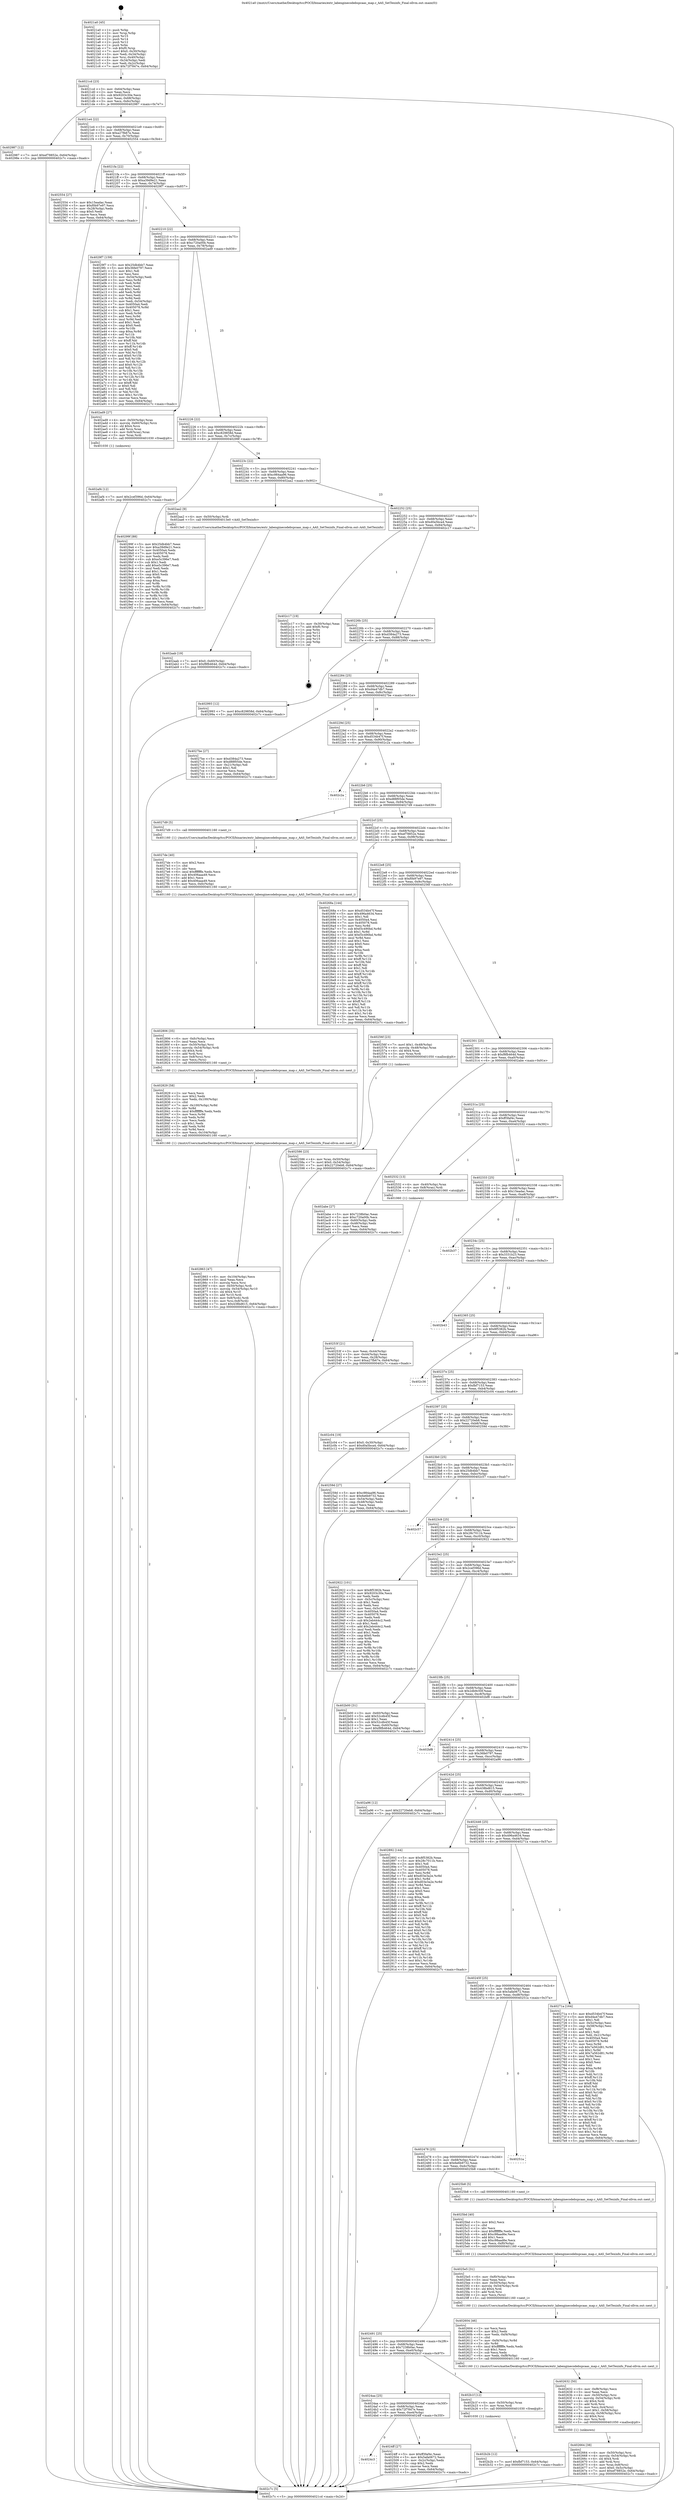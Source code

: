 digraph "0x4021a0" {
  label = "0x4021a0 (/mnt/c/Users/mathe/Desktop/tcc/POCII/binaries/extr_labenginecodebspcaas_map.c_AAS_SetTexinfo_Final-ollvm.out::main(0))"
  labelloc = "t"
  node[shape=record]

  Entry [label="",width=0.3,height=0.3,shape=circle,fillcolor=black,style=filled]
  "0x4021cd" [label="{
     0x4021cd [23]\l
     | [instrs]\l
     &nbsp;&nbsp;0x4021cd \<+3\>: mov -0x64(%rbp),%eax\l
     &nbsp;&nbsp;0x4021d0 \<+2\>: mov %eax,%ecx\l
     &nbsp;&nbsp;0x4021d2 \<+6\>: sub $0x9203c30e,%ecx\l
     &nbsp;&nbsp;0x4021d8 \<+3\>: mov %eax,-0x68(%rbp)\l
     &nbsp;&nbsp;0x4021db \<+3\>: mov %ecx,-0x6c(%rbp)\l
     &nbsp;&nbsp;0x4021de \<+6\>: je 0000000000402987 \<main+0x7e7\>\l
  }"]
  "0x402987" [label="{
     0x402987 [12]\l
     | [instrs]\l
     &nbsp;&nbsp;0x402987 \<+7\>: movl $0xef78852e,-0x64(%rbp)\l
     &nbsp;&nbsp;0x40298e \<+5\>: jmp 0000000000402c7c \<main+0xadc\>\l
  }"]
  "0x4021e4" [label="{
     0x4021e4 [22]\l
     | [instrs]\l
     &nbsp;&nbsp;0x4021e4 \<+5\>: jmp 00000000004021e9 \<main+0x49\>\l
     &nbsp;&nbsp;0x4021e9 \<+3\>: mov -0x68(%rbp),%eax\l
     &nbsp;&nbsp;0x4021ec \<+5\>: sub $0xa27fb67e,%eax\l
     &nbsp;&nbsp;0x4021f1 \<+3\>: mov %eax,-0x70(%rbp)\l
     &nbsp;&nbsp;0x4021f4 \<+6\>: je 0000000000402554 \<main+0x3b4\>\l
  }"]
  Exit [label="",width=0.3,height=0.3,shape=circle,fillcolor=black,style=filled,peripheries=2]
  "0x402554" [label="{
     0x402554 [27]\l
     | [instrs]\l
     &nbsp;&nbsp;0x402554 \<+5\>: mov $0x15eadac,%eax\l
     &nbsp;&nbsp;0x402559 \<+5\>: mov $0xf0b97e97,%ecx\l
     &nbsp;&nbsp;0x40255e \<+3\>: mov -0x28(%rbp),%edx\l
     &nbsp;&nbsp;0x402561 \<+3\>: cmp $0x0,%edx\l
     &nbsp;&nbsp;0x402564 \<+3\>: cmove %ecx,%eax\l
     &nbsp;&nbsp;0x402567 \<+3\>: mov %eax,-0x64(%rbp)\l
     &nbsp;&nbsp;0x40256a \<+5\>: jmp 0000000000402c7c \<main+0xadc\>\l
  }"]
  "0x4021fa" [label="{
     0x4021fa [22]\l
     | [instrs]\l
     &nbsp;&nbsp;0x4021fa \<+5\>: jmp 00000000004021ff \<main+0x5f\>\l
     &nbsp;&nbsp;0x4021ff \<+3\>: mov -0x68(%rbp),%eax\l
     &nbsp;&nbsp;0x402202 \<+5\>: sub $0xa39d9e21,%eax\l
     &nbsp;&nbsp;0x402207 \<+3\>: mov %eax,-0x74(%rbp)\l
     &nbsp;&nbsp;0x40220a \<+6\>: je 00000000004029f7 \<main+0x857\>\l
  }"]
  "0x402b2b" [label="{
     0x402b2b [12]\l
     | [instrs]\l
     &nbsp;&nbsp;0x402b2b \<+7\>: movl $0xfbf7153,-0x64(%rbp)\l
     &nbsp;&nbsp;0x402b32 \<+5\>: jmp 0000000000402c7c \<main+0xadc\>\l
  }"]
  "0x4029f7" [label="{
     0x4029f7 [159]\l
     | [instrs]\l
     &nbsp;&nbsp;0x4029f7 \<+5\>: mov $0x25db4bb7,%eax\l
     &nbsp;&nbsp;0x4029fc \<+5\>: mov $0x36fe0797,%ecx\l
     &nbsp;&nbsp;0x402a01 \<+2\>: mov $0x1,%dl\l
     &nbsp;&nbsp;0x402a03 \<+2\>: xor %esi,%esi\l
     &nbsp;&nbsp;0x402a05 \<+3\>: mov -0x54(%rbp),%edi\l
     &nbsp;&nbsp;0x402a08 \<+3\>: mov %esi,%r8d\l
     &nbsp;&nbsp;0x402a0b \<+3\>: sub %edi,%r8d\l
     &nbsp;&nbsp;0x402a0e \<+2\>: mov %esi,%edi\l
     &nbsp;&nbsp;0x402a10 \<+3\>: sub $0x1,%edi\l
     &nbsp;&nbsp;0x402a13 \<+3\>: add %edi,%r8d\l
     &nbsp;&nbsp;0x402a16 \<+2\>: mov %esi,%edi\l
     &nbsp;&nbsp;0x402a18 \<+3\>: sub %r8d,%edi\l
     &nbsp;&nbsp;0x402a1b \<+3\>: mov %edi,-0x54(%rbp)\l
     &nbsp;&nbsp;0x402a1e \<+7\>: mov 0x4050a4,%edi\l
     &nbsp;&nbsp;0x402a25 \<+8\>: mov 0x405078,%r8d\l
     &nbsp;&nbsp;0x402a2d \<+3\>: sub $0x1,%esi\l
     &nbsp;&nbsp;0x402a30 \<+3\>: mov %edi,%r9d\l
     &nbsp;&nbsp;0x402a33 \<+3\>: add %esi,%r9d\l
     &nbsp;&nbsp;0x402a36 \<+4\>: imul %r9d,%edi\l
     &nbsp;&nbsp;0x402a3a \<+3\>: and $0x1,%edi\l
     &nbsp;&nbsp;0x402a3d \<+3\>: cmp $0x0,%edi\l
     &nbsp;&nbsp;0x402a40 \<+4\>: sete %r10b\l
     &nbsp;&nbsp;0x402a44 \<+4\>: cmp $0xa,%r8d\l
     &nbsp;&nbsp;0x402a48 \<+4\>: setl %r11b\l
     &nbsp;&nbsp;0x402a4c \<+3\>: mov %r10b,%bl\l
     &nbsp;&nbsp;0x402a4f \<+3\>: xor $0xff,%bl\l
     &nbsp;&nbsp;0x402a52 \<+3\>: mov %r11b,%r14b\l
     &nbsp;&nbsp;0x402a55 \<+4\>: xor $0xff,%r14b\l
     &nbsp;&nbsp;0x402a59 \<+3\>: xor $0x0,%dl\l
     &nbsp;&nbsp;0x402a5c \<+3\>: mov %bl,%r15b\l
     &nbsp;&nbsp;0x402a5f \<+4\>: and $0x0,%r15b\l
     &nbsp;&nbsp;0x402a63 \<+3\>: and %dl,%r10b\l
     &nbsp;&nbsp;0x402a66 \<+3\>: mov %r14b,%r12b\l
     &nbsp;&nbsp;0x402a69 \<+4\>: and $0x0,%r12b\l
     &nbsp;&nbsp;0x402a6d \<+3\>: and %dl,%r11b\l
     &nbsp;&nbsp;0x402a70 \<+3\>: or %r10b,%r15b\l
     &nbsp;&nbsp;0x402a73 \<+3\>: or %r11b,%r12b\l
     &nbsp;&nbsp;0x402a76 \<+3\>: xor %r12b,%r15b\l
     &nbsp;&nbsp;0x402a79 \<+3\>: or %r14b,%bl\l
     &nbsp;&nbsp;0x402a7c \<+3\>: xor $0xff,%bl\l
     &nbsp;&nbsp;0x402a7f \<+3\>: or $0x0,%dl\l
     &nbsp;&nbsp;0x402a82 \<+2\>: and %dl,%bl\l
     &nbsp;&nbsp;0x402a84 \<+3\>: or %bl,%r15b\l
     &nbsp;&nbsp;0x402a87 \<+4\>: test $0x1,%r15b\l
     &nbsp;&nbsp;0x402a8b \<+3\>: cmovne %ecx,%eax\l
     &nbsp;&nbsp;0x402a8e \<+3\>: mov %eax,-0x64(%rbp)\l
     &nbsp;&nbsp;0x402a91 \<+5\>: jmp 0000000000402c7c \<main+0xadc\>\l
  }"]
  "0x402210" [label="{
     0x402210 [22]\l
     | [instrs]\l
     &nbsp;&nbsp;0x402210 \<+5\>: jmp 0000000000402215 \<main+0x75\>\l
     &nbsp;&nbsp;0x402215 \<+3\>: mov -0x68(%rbp),%eax\l
     &nbsp;&nbsp;0x402218 \<+5\>: sub $0xc720a00b,%eax\l
     &nbsp;&nbsp;0x40221d \<+3\>: mov %eax,-0x78(%rbp)\l
     &nbsp;&nbsp;0x402220 \<+6\>: je 0000000000402ad9 \<main+0x939\>\l
  }"]
  "0x402af4" [label="{
     0x402af4 [12]\l
     | [instrs]\l
     &nbsp;&nbsp;0x402af4 \<+7\>: movl $0x2cef396d,-0x64(%rbp)\l
     &nbsp;&nbsp;0x402afb \<+5\>: jmp 0000000000402c7c \<main+0xadc\>\l
  }"]
  "0x402ad9" [label="{
     0x402ad9 [27]\l
     | [instrs]\l
     &nbsp;&nbsp;0x402ad9 \<+4\>: mov -0x50(%rbp),%rax\l
     &nbsp;&nbsp;0x402add \<+4\>: movslq -0x60(%rbp),%rcx\l
     &nbsp;&nbsp;0x402ae1 \<+4\>: shl $0x4,%rcx\l
     &nbsp;&nbsp;0x402ae5 \<+3\>: add %rcx,%rax\l
     &nbsp;&nbsp;0x402ae8 \<+4\>: mov 0x8(%rax),%rax\l
     &nbsp;&nbsp;0x402aec \<+3\>: mov %rax,%rdi\l
     &nbsp;&nbsp;0x402aef \<+5\>: call 0000000000401030 \<free@plt\>\l
     | [calls]\l
     &nbsp;&nbsp;0x401030 \{1\} (unknown)\l
  }"]
  "0x402226" [label="{
     0x402226 [22]\l
     | [instrs]\l
     &nbsp;&nbsp;0x402226 \<+5\>: jmp 000000000040222b \<main+0x8b\>\l
     &nbsp;&nbsp;0x40222b \<+3\>: mov -0x68(%rbp),%eax\l
     &nbsp;&nbsp;0x40222e \<+5\>: sub $0xc829858d,%eax\l
     &nbsp;&nbsp;0x402233 \<+3\>: mov %eax,-0x7c(%rbp)\l
     &nbsp;&nbsp;0x402236 \<+6\>: je 000000000040299f \<main+0x7ff\>\l
  }"]
  "0x402aab" [label="{
     0x402aab [19]\l
     | [instrs]\l
     &nbsp;&nbsp;0x402aab \<+7\>: movl $0x0,-0x60(%rbp)\l
     &nbsp;&nbsp;0x402ab2 \<+7\>: movl $0xf8fb464d,-0x64(%rbp)\l
     &nbsp;&nbsp;0x402ab9 \<+5\>: jmp 0000000000402c7c \<main+0xadc\>\l
  }"]
  "0x40299f" [label="{
     0x40299f [88]\l
     | [instrs]\l
     &nbsp;&nbsp;0x40299f \<+5\>: mov $0x25db4bb7,%eax\l
     &nbsp;&nbsp;0x4029a4 \<+5\>: mov $0xa39d9e21,%ecx\l
     &nbsp;&nbsp;0x4029a9 \<+7\>: mov 0x4050a4,%edx\l
     &nbsp;&nbsp;0x4029b0 \<+7\>: mov 0x405078,%esi\l
     &nbsp;&nbsp;0x4029b7 \<+2\>: mov %edx,%edi\l
     &nbsp;&nbsp;0x4029b9 \<+6\>: sub $0xe5c396e7,%edi\l
     &nbsp;&nbsp;0x4029bf \<+3\>: sub $0x1,%edi\l
     &nbsp;&nbsp;0x4029c2 \<+6\>: add $0xe5c396e7,%edi\l
     &nbsp;&nbsp;0x4029c8 \<+3\>: imul %edi,%edx\l
     &nbsp;&nbsp;0x4029cb \<+3\>: and $0x1,%edx\l
     &nbsp;&nbsp;0x4029ce \<+3\>: cmp $0x0,%edx\l
     &nbsp;&nbsp;0x4029d1 \<+4\>: sete %r8b\l
     &nbsp;&nbsp;0x4029d5 \<+3\>: cmp $0xa,%esi\l
     &nbsp;&nbsp;0x4029d8 \<+4\>: setl %r9b\l
     &nbsp;&nbsp;0x4029dc \<+3\>: mov %r8b,%r10b\l
     &nbsp;&nbsp;0x4029df \<+3\>: and %r9b,%r10b\l
     &nbsp;&nbsp;0x4029e2 \<+3\>: xor %r9b,%r8b\l
     &nbsp;&nbsp;0x4029e5 \<+3\>: or %r8b,%r10b\l
     &nbsp;&nbsp;0x4029e8 \<+4\>: test $0x1,%r10b\l
     &nbsp;&nbsp;0x4029ec \<+3\>: cmovne %ecx,%eax\l
     &nbsp;&nbsp;0x4029ef \<+3\>: mov %eax,-0x64(%rbp)\l
     &nbsp;&nbsp;0x4029f2 \<+5\>: jmp 0000000000402c7c \<main+0xadc\>\l
  }"]
  "0x40223c" [label="{
     0x40223c [22]\l
     | [instrs]\l
     &nbsp;&nbsp;0x40223c \<+5\>: jmp 0000000000402241 \<main+0xa1\>\l
     &nbsp;&nbsp;0x402241 \<+3\>: mov -0x68(%rbp),%eax\l
     &nbsp;&nbsp;0x402244 \<+5\>: sub $0xc984aa96,%eax\l
     &nbsp;&nbsp;0x402249 \<+3\>: mov %eax,-0x80(%rbp)\l
     &nbsp;&nbsp;0x40224c \<+6\>: je 0000000000402aa2 \<main+0x902\>\l
  }"]
  "0x402863" [label="{
     0x402863 [47]\l
     | [instrs]\l
     &nbsp;&nbsp;0x402863 \<+6\>: mov -0x104(%rbp),%ecx\l
     &nbsp;&nbsp;0x402869 \<+3\>: imul %eax,%ecx\l
     &nbsp;&nbsp;0x40286c \<+3\>: movslq %ecx,%rsi\l
     &nbsp;&nbsp;0x40286f \<+4\>: mov -0x50(%rbp),%rdi\l
     &nbsp;&nbsp;0x402873 \<+4\>: movslq -0x54(%rbp),%r10\l
     &nbsp;&nbsp;0x402877 \<+4\>: shl $0x4,%r10\l
     &nbsp;&nbsp;0x40287b \<+3\>: add %r10,%rdi\l
     &nbsp;&nbsp;0x40287e \<+4\>: mov 0x8(%rdi),%rdi\l
     &nbsp;&nbsp;0x402882 \<+4\>: mov %rsi,0x8(%rdi)\l
     &nbsp;&nbsp;0x402886 \<+7\>: movl $0x438bd615,-0x64(%rbp)\l
     &nbsp;&nbsp;0x40288d \<+5\>: jmp 0000000000402c7c \<main+0xadc\>\l
  }"]
  "0x402aa2" [label="{
     0x402aa2 [9]\l
     | [instrs]\l
     &nbsp;&nbsp;0x402aa2 \<+4\>: mov -0x50(%rbp),%rdi\l
     &nbsp;&nbsp;0x402aa6 \<+5\>: call 00000000004013e0 \<AAS_SetTexinfo\>\l
     | [calls]\l
     &nbsp;&nbsp;0x4013e0 \{1\} (/mnt/c/Users/mathe/Desktop/tcc/POCII/binaries/extr_labenginecodebspcaas_map.c_AAS_SetTexinfo_Final-ollvm.out::AAS_SetTexinfo)\l
  }"]
  "0x402252" [label="{
     0x402252 [25]\l
     | [instrs]\l
     &nbsp;&nbsp;0x402252 \<+5\>: jmp 0000000000402257 \<main+0xb7\>\l
     &nbsp;&nbsp;0x402257 \<+3\>: mov -0x68(%rbp),%eax\l
     &nbsp;&nbsp;0x40225a \<+5\>: sub $0xd0a5bca4,%eax\l
     &nbsp;&nbsp;0x40225f \<+6\>: mov %eax,-0x84(%rbp)\l
     &nbsp;&nbsp;0x402265 \<+6\>: je 0000000000402c17 \<main+0xa77\>\l
  }"]
  "0x402829" [label="{
     0x402829 [58]\l
     | [instrs]\l
     &nbsp;&nbsp;0x402829 \<+2\>: xor %ecx,%ecx\l
     &nbsp;&nbsp;0x40282b \<+5\>: mov $0x2,%edx\l
     &nbsp;&nbsp;0x402830 \<+6\>: mov %edx,-0x100(%rbp)\l
     &nbsp;&nbsp;0x402836 \<+1\>: cltd\l
     &nbsp;&nbsp;0x402837 \<+7\>: mov -0x100(%rbp),%r8d\l
     &nbsp;&nbsp;0x40283e \<+3\>: idiv %r8d\l
     &nbsp;&nbsp;0x402841 \<+6\>: imul $0xfffffffe,%edx,%edx\l
     &nbsp;&nbsp;0x402847 \<+3\>: mov %ecx,%r9d\l
     &nbsp;&nbsp;0x40284a \<+3\>: sub %edx,%r9d\l
     &nbsp;&nbsp;0x40284d \<+2\>: mov %ecx,%edx\l
     &nbsp;&nbsp;0x40284f \<+3\>: sub $0x1,%edx\l
     &nbsp;&nbsp;0x402852 \<+3\>: add %edx,%r9d\l
     &nbsp;&nbsp;0x402855 \<+3\>: sub %r9d,%ecx\l
     &nbsp;&nbsp;0x402858 \<+6\>: mov %ecx,-0x104(%rbp)\l
     &nbsp;&nbsp;0x40285e \<+5\>: call 0000000000401160 \<next_i\>\l
     | [calls]\l
     &nbsp;&nbsp;0x401160 \{1\} (/mnt/c/Users/mathe/Desktop/tcc/POCII/binaries/extr_labenginecodebspcaas_map.c_AAS_SetTexinfo_Final-ollvm.out::next_i)\l
  }"]
  "0x402c17" [label="{
     0x402c17 [19]\l
     | [instrs]\l
     &nbsp;&nbsp;0x402c17 \<+3\>: mov -0x30(%rbp),%eax\l
     &nbsp;&nbsp;0x402c1a \<+7\>: add $0xf0,%rsp\l
     &nbsp;&nbsp;0x402c21 \<+1\>: pop %rbx\l
     &nbsp;&nbsp;0x402c22 \<+2\>: pop %r12\l
     &nbsp;&nbsp;0x402c24 \<+2\>: pop %r14\l
     &nbsp;&nbsp;0x402c26 \<+2\>: pop %r15\l
     &nbsp;&nbsp;0x402c28 \<+1\>: pop %rbp\l
     &nbsp;&nbsp;0x402c29 \<+1\>: ret\l
  }"]
  "0x40226b" [label="{
     0x40226b [25]\l
     | [instrs]\l
     &nbsp;&nbsp;0x40226b \<+5\>: jmp 0000000000402270 \<main+0xd0\>\l
     &nbsp;&nbsp;0x402270 \<+3\>: mov -0x68(%rbp),%eax\l
     &nbsp;&nbsp;0x402273 \<+5\>: sub $0xd384a273,%eax\l
     &nbsp;&nbsp;0x402278 \<+6\>: mov %eax,-0x88(%rbp)\l
     &nbsp;&nbsp;0x40227e \<+6\>: je 0000000000402993 \<main+0x7f3\>\l
  }"]
  "0x402806" [label="{
     0x402806 [35]\l
     | [instrs]\l
     &nbsp;&nbsp;0x402806 \<+6\>: mov -0xfc(%rbp),%ecx\l
     &nbsp;&nbsp;0x40280c \<+3\>: imul %eax,%ecx\l
     &nbsp;&nbsp;0x40280f \<+4\>: mov -0x50(%rbp),%rsi\l
     &nbsp;&nbsp;0x402813 \<+4\>: movslq -0x54(%rbp),%rdi\l
     &nbsp;&nbsp;0x402817 \<+4\>: shl $0x4,%rdi\l
     &nbsp;&nbsp;0x40281b \<+3\>: add %rdi,%rsi\l
     &nbsp;&nbsp;0x40281e \<+4\>: mov 0x8(%rsi),%rsi\l
     &nbsp;&nbsp;0x402822 \<+2\>: mov %ecx,(%rsi)\l
     &nbsp;&nbsp;0x402824 \<+5\>: call 0000000000401160 \<next_i\>\l
     | [calls]\l
     &nbsp;&nbsp;0x401160 \{1\} (/mnt/c/Users/mathe/Desktop/tcc/POCII/binaries/extr_labenginecodebspcaas_map.c_AAS_SetTexinfo_Final-ollvm.out::next_i)\l
  }"]
  "0x402993" [label="{
     0x402993 [12]\l
     | [instrs]\l
     &nbsp;&nbsp;0x402993 \<+7\>: movl $0xc829858d,-0x64(%rbp)\l
     &nbsp;&nbsp;0x40299a \<+5\>: jmp 0000000000402c7c \<main+0xadc\>\l
  }"]
  "0x402284" [label="{
     0x402284 [25]\l
     | [instrs]\l
     &nbsp;&nbsp;0x402284 \<+5\>: jmp 0000000000402289 \<main+0xe9\>\l
     &nbsp;&nbsp;0x402289 \<+3\>: mov -0x68(%rbp),%eax\l
     &nbsp;&nbsp;0x40228c \<+5\>: sub $0xd4a47db7,%eax\l
     &nbsp;&nbsp;0x402291 \<+6\>: mov %eax,-0x8c(%rbp)\l
     &nbsp;&nbsp;0x402297 \<+6\>: je 00000000004027be \<main+0x61e\>\l
  }"]
  "0x4027de" [label="{
     0x4027de [40]\l
     | [instrs]\l
     &nbsp;&nbsp;0x4027de \<+5\>: mov $0x2,%ecx\l
     &nbsp;&nbsp;0x4027e3 \<+1\>: cltd\l
     &nbsp;&nbsp;0x4027e4 \<+2\>: idiv %ecx\l
     &nbsp;&nbsp;0x4027e6 \<+6\>: imul $0xfffffffe,%edx,%ecx\l
     &nbsp;&nbsp;0x4027ec \<+6\>: sub $0x406aaa49,%ecx\l
     &nbsp;&nbsp;0x4027f2 \<+3\>: add $0x1,%ecx\l
     &nbsp;&nbsp;0x4027f5 \<+6\>: add $0x406aaa49,%ecx\l
     &nbsp;&nbsp;0x4027fb \<+6\>: mov %ecx,-0xfc(%rbp)\l
     &nbsp;&nbsp;0x402801 \<+5\>: call 0000000000401160 \<next_i\>\l
     | [calls]\l
     &nbsp;&nbsp;0x401160 \{1\} (/mnt/c/Users/mathe/Desktop/tcc/POCII/binaries/extr_labenginecodebspcaas_map.c_AAS_SetTexinfo_Final-ollvm.out::next_i)\l
  }"]
  "0x4027be" [label="{
     0x4027be [27]\l
     | [instrs]\l
     &nbsp;&nbsp;0x4027be \<+5\>: mov $0xd384a273,%eax\l
     &nbsp;&nbsp;0x4027c3 \<+5\>: mov $0xd88f05de,%ecx\l
     &nbsp;&nbsp;0x4027c8 \<+3\>: mov -0x21(%rbp),%dl\l
     &nbsp;&nbsp;0x4027cb \<+3\>: test $0x1,%dl\l
     &nbsp;&nbsp;0x4027ce \<+3\>: cmovne %ecx,%eax\l
     &nbsp;&nbsp;0x4027d1 \<+3\>: mov %eax,-0x64(%rbp)\l
     &nbsp;&nbsp;0x4027d4 \<+5\>: jmp 0000000000402c7c \<main+0xadc\>\l
  }"]
  "0x40229d" [label="{
     0x40229d [25]\l
     | [instrs]\l
     &nbsp;&nbsp;0x40229d \<+5\>: jmp 00000000004022a2 \<main+0x102\>\l
     &nbsp;&nbsp;0x4022a2 \<+3\>: mov -0x68(%rbp),%eax\l
     &nbsp;&nbsp;0x4022a5 \<+5\>: sub $0xd534b47f,%eax\l
     &nbsp;&nbsp;0x4022aa \<+6\>: mov %eax,-0x90(%rbp)\l
     &nbsp;&nbsp;0x4022b0 \<+6\>: je 0000000000402c2a \<main+0xa8a\>\l
  }"]
  "0x402664" [label="{
     0x402664 [38]\l
     | [instrs]\l
     &nbsp;&nbsp;0x402664 \<+4\>: mov -0x50(%rbp),%rsi\l
     &nbsp;&nbsp;0x402668 \<+4\>: movslq -0x54(%rbp),%rdi\l
     &nbsp;&nbsp;0x40266c \<+4\>: shl $0x4,%rdi\l
     &nbsp;&nbsp;0x402670 \<+3\>: add %rdi,%rsi\l
     &nbsp;&nbsp;0x402673 \<+4\>: mov %rax,0x8(%rsi)\l
     &nbsp;&nbsp;0x402677 \<+7\>: movl $0x0,-0x5c(%rbp)\l
     &nbsp;&nbsp;0x40267e \<+7\>: movl $0xef78852e,-0x64(%rbp)\l
     &nbsp;&nbsp;0x402685 \<+5\>: jmp 0000000000402c7c \<main+0xadc\>\l
  }"]
  "0x402c2a" [label="{
     0x402c2a\l
  }", style=dashed]
  "0x4022b6" [label="{
     0x4022b6 [25]\l
     | [instrs]\l
     &nbsp;&nbsp;0x4022b6 \<+5\>: jmp 00000000004022bb \<main+0x11b\>\l
     &nbsp;&nbsp;0x4022bb \<+3\>: mov -0x68(%rbp),%eax\l
     &nbsp;&nbsp;0x4022be \<+5\>: sub $0xd88f05de,%eax\l
     &nbsp;&nbsp;0x4022c3 \<+6\>: mov %eax,-0x94(%rbp)\l
     &nbsp;&nbsp;0x4022c9 \<+6\>: je 00000000004027d9 \<main+0x639\>\l
  }"]
  "0x402632" [label="{
     0x402632 [50]\l
     | [instrs]\l
     &nbsp;&nbsp;0x402632 \<+6\>: mov -0xf8(%rbp),%ecx\l
     &nbsp;&nbsp;0x402638 \<+3\>: imul %eax,%ecx\l
     &nbsp;&nbsp;0x40263b \<+4\>: mov -0x50(%rbp),%rsi\l
     &nbsp;&nbsp;0x40263f \<+4\>: movslq -0x54(%rbp),%rdi\l
     &nbsp;&nbsp;0x402643 \<+4\>: shl $0x4,%rdi\l
     &nbsp;&nbsp;0x402647 \<+3\>: add %rdi,%rsi\l
     &nbsp;&nbsp;0x40264a \<+3\>: mov %ecx,0x4(%rsi)\l
     &nbsp;&nbsp;0x40264d \<+7\>: movl $0x1,-0x58(%rbp)\l
     &nbsp;&nbsp;0x402654 \<+4\>: movslq -0x58(%rbp),%rsi\l
     &nbsp;&nbsp;0x402658 \<+4\>: shl $0x4,%rsi\l
     &nbsp;&nbsp;0x40265c \<+3\>: mov %rsi,%rdi\l
     &nbsp;&nbsp;0x40265f \<+5\>: call 0000000000401050 \<malloc@plt\>\l
     | [calls]\l
     &nbsp;&nbsp;0x401050 \{1\} (unknown)\l
  }"]
  "0x4027d9" [label="{
     0x4027d9 [5]\l
     | [instrs]\l
     &nbsp;&nbsp;0x4027d9 \<+5\>: call 0000000000401160 \<next_i\>\l
     | [calls]\l
     &nbsp;&nbsp;0x401160 \{1\} (/mnt/c/Users/mathe/Desktop/tcc/POCII/binaries/extr_labenginecodebspcaas_map.c_AAS_SetTexinfo_Final-ollvm.out::next_i)\l
  }"]
  "0x4022cf" [label="{
     0x4022cf [25]\l
     | [instrs]\l
     &nbsp;&nbsp;0x4022cf \<+5\>: jmp 00000000004022d4 \<main+0x134\>\l
     &nbsp;&nbsp;0x4022d4 \<+3\>: mov -0x68(%rbp),%eax\l
     &nbsp;&nbsp;0x4022d7 \<+5\>: sub $0xef78852e,%eax\l
     &nbsp;&nbsp;0x4022dc \<+6\>: mov %eax,-0x98(%rbp)\l
     &nbsp;&nbsp;0x4022e2 \<+6\>: je 000000000040268a \<main+0x4ea\>\l
  }"]
  "0x402604" [label="{
     0x402604 [46]\l
     | [instrs]\l
     &nbsp;&nbsp;0x402604 \<+2\>: xor %ecx,%ecx\l
     &nbsp;&nbsp;0x402606 \<+5\>: mov $0x2,%edx\l
     &nbsp;&nbsp;0x40260b \<+6\>: mov %edx,-0xf4(%rbp)\l
     &nbsp;&nbsp;0x402611 \<+1\>: cltd\l
     &nbsp;&nbsp;0x402612 \<+7\>: mov -0xf4(%rbp),%r8d\l
     &nbsp;&nbsp;0x402619 \<+3\>: idiv %r8d\l
     &nbsp;&nbsp;0x40261c \<+6\>: imul $0xfffffffe,%edx,%edx\l
     &nbsp;&nbsp;0x402622 \<+3\>: sub $0x1,%ecx\l
     &nbsp;&nbsp;0x402625 \<+2\>: sub %ecx,%edx\l
     &nbsp;&nbsp;0x402627 \<+6\>: mov %edx,-0xf8(%rbp)\l
     &nbsp;&nbsp;0x40262d \<+5\>: call 0000000000401160 \<next_i\>\l
     | [calls]\l
     &nbsp;&nbsp;0x401160 \{1\} (/mnt/c/Users/mathe/Desktop/tcc/POCII/binaries/extr_labenginecodebspcaas_map.c_AAS_SetTexinfo_Final-ollvm.out::next_i)\l
  }"]
  "0x40268a" [label="{
     0x40268a [144]\l
     | [instrs]\l
     &nbsp;&nbsp;0x40268a \<+5\>: mov $0xd534b47f,%eax\l
     &nbsp;&nbsp;0x40268f \<+5\>: mov $0x496a4634,%ecx\l
     &nbsp;&nbsp;0x402694 \<+2\>: mov $0x1,%dl\l
     &nbsp;&nbsp;0x402696 \<+7\>: mov 0x4050a4,%esi\l
     &nbsp;&nbsp;0x40269d \<+7\>: mov 0x405078,%edi\l
     &nbsp;&nbsp;0x4026a4 \<+3\>: mov %esi,%r8d\l
     &nbsp;&nbsp;0x4026a7 \<+7\>: sub $0xf3c490bd,%r8d\l
     &nbsp;&nbsp;0x4026ae \<+4\>: sub $0x1,%r8d\l
     &nbsp;&nbsp;0x4026b2 \<+7\>: add $0xf3c490bd,%r8d\l
     &nbsp;&nbsp;0x4026b9 \<+4\>: imul %r8d,%esi\l
     &nbsp;&nbsp;0x4026bd \<+3\>: and $0x1,%esi\l
     &nbsp;&nbsp;0x4026c0 \<+3\>: cmp $0x0,%esi\l
     &nbsp;&nbsp;0x4026c3 \<+4\>: sete %r9b\l
     &nbsp;&nbsp;0x4026c7 \<+3\>: cmp $0xa,%edi\l
     &nbsp;&nbsp;0x4026ca \<+4\>: setl %r10b\l
     &nbsp;&nbsp;0x4026ce \<+3\>: mov %r9b,%r11b\l
     &nbsp;&nbsp;0x4026d1 \<+4\>: xor $0xff,%r11b\l
     &nbsp;&nbsp;0x4026d5 \<+3\>: mov %r10b,%bl\l
     &nbsp;&nbsp;0x4026d8 \<+3\>: xor $0xff,%bl\l
     &nbsp;&nbsp;0x4026db \<+3\>: xor $0x1,%dl\l
     &nbsp;&nbsp;0x4026de \<+3\>: mov %r11b,%r14b\l
     &nbsp;&nbsp;0x4026e1 \<+4\>: and $0xff,%r14b\l
     &nbsp;&nbsp;0x4026e5 \<+3\>: and %dl,%r9b\l
     &nbsp;&nbsp;0x4026e8 \<+3\>: mov %bl,%r15b\l
     &nbsp;&nbsp;0x4026eb \<+4\>: and $0xff,%r15b\l
     &nbsp;&nbsp;0x4026ef \<+3\>: and %dl,%r10b\l
     &nbsp;&nbsp;0x4026f2 \<+3\>: or %r9b,%r14b\l
     &nbsp;&nbsp;0x4026f5 \<+3\>: or %r10b,%r15b\l
     &nbsp;&nbsp;0x4026f8 \<+3\>: xor %r15b,%r14b\l
     &nbsp;&nbsp;0x4026fb \<+3\>: or %bl,%r11b\l
     &nbsp;&nbsp;0x4026fe \<+4\>: xor $0xff,%r11b\l
     &nbsp;&nbsp;0x402702 \<+3\>: or $0x1,%dl\l
     &nbsp;&nbsp;0x402705 \<+3\>: and %dl,%r11b\l
     &nbsp;&nbsp;0x402708 \<+3\>: or %r11b,%r14b\l
     &nbsp;&nbsp;0x40270b \<+4\>: test $0x1,%r14b\l
     &nbsp;&nbsp;0x40270f \<+3\>: cmovne %ecx,%eax\l
     &nbsp;&nbsp;0x402712 \<+3\>: mov %eax,-0x64(%rbp)\l
     &nbsp;&nbsp;0x402715 \<+5\>: jmp 0000000000402c7c \<main+0xadc\>\l
  }"]
  "0x4022e8" [label="{
     0x4022e8 [25]\l
     | [instrs]\l
     &nbsp;&nbsp;0x4022e8 \<+5\>: jmp 00000000004022ed \<main+0x14d\>\l
     &nbsp;&nbsp;0x4022ed \<+3\>: mov -0x68(%rbp),%eax\l
     &nbsp;&nbsp;0x4022f0 \<+5\>: sub $0xf0b97e97,%eax\l
     &nbsp;&nbsp;0x4022f5 \<+6\>: mov %eax,-0x9c(%rbp)\l
     &nbsp;&nbsp;0x4022fb \<+6\>: je 000000000040256f \<main+0x3cf\>\l
  }"]
  "0x4025e5" [label="{
     0x4025e5 [31]\l
     | [instrs]\l
     &nbsp;&nbsp;0x4025e5 \<+6\>: mov -0xf0(%rbp),%ecx\l
     &nbsp;&nbsp;0x4025eb \<+3\>: imul %eax,%ecx\l
     &nbsp;&nbsp;0x4025ee \<+4\>: mov -0x50(%rbp),%rsi\l
     &nbsp;&nbsp;0x4025f2 \<+4\>: movslq -0x54(%rbp),%rdi\l
     &nbsp;&nbsp;0x4025f6 \<+4\>: shl $0x4,%rdi\l
     &nbsp;&nbsp;0x4025fa \<+3\>: add %rdi,%rsi\l
     &nbsp;&nbsp;0x4025fd \<+2\>: mov %ecx,(%rsi)\l
     &nbsp;&nbsp;0x4025ff \<+5\>: call 0000000000401160 \<next_i\>\l
     | [calls]\l
     &nbsp;&nbsp;0x401160 \{1\} (/mnt/c/Users/mathe/Desktop/tcc/POCII/binaries/extr_labenginecodebspcaas_map.c_AAS_SetTexinfo_Final-ollvm.out::next_i)\l
  }"]
  "0x40256f" [label="{
     0x40256f [23]\l
     | [instrs]\l
     &nbsp;&nbsp;0x40256f \<+7\>: movl $0x1,-0x48(%rbp)\l
     &nbsp;&nbsp;0x402576 \<+4\>: movslq -0x48(%rbp),%rax\l
     &nbsp;&nbsp;0x40257a \<+4\>: shl $0x4,%rax\l
     &nbsp;&nbsp;0x40257e \<+3\>: mov %rax,%rdi\l
     &nbsp;&nbsp;0x402581 \<+5\>: call 0000000000401050 \<malloc@plt\>\l
     | [calls]\l
     &nbsp;&nbsp;0x401050 \{1\} (unknown)\l
  }"]
  "0x402301" [label="{
     0x402301 [25]\l
     | [instrs]\l
     &nbsp;&nbsp;0x402301 \<+5\>: jmp 0000000000402306 \<main+0x166\>\l
     &nbsp;&nbsp;0x402306 \<+3\>: mov -0x68(%rbp),%eax\l
     &nbsp;&nbsp;0x402309 \<+5\>: sub $0xf8fb464d,%eax\l
     &nbsp;&nbsp;0x40230e \<+6\>: mov %eax,-0xa0(%rbp)\l
     &nbsp;&nbsp;0x402314 \<+6\>: je 0000000000402abe \<main+0x91e\>\l
  }"]
  "0x4025bd" [label="{
     0x4025bd [40]\l
     | [instrs]\l
     &nbsp;&nbsp;0x4025bd \<+5\>: mov $0x2,%ecx\l
     &nbsp;&nbsp;0x4025c2 \<+1\>: cltd\l
     &nbsp;&nbsp;0x4025c3 \<+2\>: idiv %ecx\l
     &nbsp;&nbsp;0x4025c5 \<+6\>: imul $0xfffffffe,%edx,%ecx\l
     &nbsp;&nbsp;0x4025cb \<+6\>: add $0xc98aad6e,%ecx\l
     &nbsp;&nbsp;0x4025d1 \<+3\>: add $0x1,%ecx\l
     &nbsp;&nbsp;0x4025d4 \<+6\>: sub $0xc98aad6e,%ecx\l
     &nbsp;&nbsp;0x4025da \<+6\>: mov %ecx,-0xf0(%rbp)\l
     &nbsp;&nbsp;0x4025e0 \<+5\>: call 0000000000401160 \<next_i\>\l
     | [calls]\l
     &nbsp;&nbsp;0x401160 \{1\} (/mnt/c/Users/mathe/Desktop/tcc/POCII/binaries/extr_labenginecodebspcaas_map.c_AAS_SetTexinfo_Final-ollvm.out::next_i)\l
  }"]
  "0x402abe" [label="{
     0x402abe [27]\l
     | [instrs]\l
     &nbsp;&nbsp;0x402abe \<+5\>: mov $0x7238b0ac,%eax\l
     &nbsp;&nbsp;0x402ac3 \<+5\>: mov $0xc720a00b,%ecx\l
     &nbsp;&nbsp;0x402ac8 \<+3\>: mov -0x60(%rbp),%edx\l
     &nbsp;&nbsp;0x402acb \<+3\>: cmp -0x48(%rbp),%edx\l
     &nbsp;&nbsp;0x402ace \<+3\>: cmovl %ecx,%eax\l
     &nbsp;&nbsp;0x402ad1 \<+3\>: mov %eax,-0x64(%rbp)\l
     &nbsp;&nbsp;0x402ad4 \<+5\>: jmp 0000000000402c7c \<main+0xadc\>\l
  }"]
  "0x40231a" [label="{
     0x40231a [25]\l
     | [instrs]\l
     &nbsp;&nbsp;0x40231a \<+5\>: jmp 000000000040231f \<main+0x17f\>\l
     &nbsp;&nbsp;0x40231f \<+3\>: mov -0x68(%rbp),%eax\l
     &nbsp;&nbsp;0x402322 \<+5\>: sub $0xff3faf4c,%eax\l
     &nbsp;&nbsp;0x402327 \<+6\>: mov %eax,-0xa4(%rbp)\l
     &nbsp;&nbsp;0x40232d \<+6\>: je 0000000000402532 \<main+0x392\>\l
  }"]
  "0x402586" [label="{
     0x402586 [23]\l
     | [instrs]\l
     &nbsp;&nbsp;0x402586 \<+4\>: mov %rax,-0x50(%rbp)\l
     &nbsp;&nbsp;0x40258a \<+7\>: movl $0x0,-0x54(%rbp)\l
     &nbsp;&nbsp;0x402591 \<+7\>: movl $0x22720eb8,-0x64(%rbp)\l
     &nbsp;&nbsp;0x402598 \<+5\>: jmp 0000000000402c7c \<main+0xadc\>\l
  }"]
  "0x402532" [label="{
     0x402532 [13]\l
     | [instrs]\l
     &nbsp;&nbsp;0x402532 \<+4\>: mov -0x40(%rbp),%rax\l
     &nbsp;&nbsp;0x402536 \<+4\>: mov 0x8(%rax),%rdi\l
     &nbsp;&nbsp;0x40253a \<+5\>: call 0000000000401060 \<atoi@plt\>\l
     | [calls]\l
     &nbsp;&nbsp;0x401060 \{1\} (unknown)\l
  }"]
  "0x402333" [label="{
     0x402333 [25]\l
     | [instrs]\l
     &nbsp;&nbsp;0x402333 \<+5\>: jmp 0000000000402338 \<main+0x198\>\l
     &nbsp;&nbsp;0x402338 \<+3\>: mov -0x68(%rbp),%eax\l
     &nbsp;&nbsp;0x40233b \<+5\>: sub $0x15eadac,%eax\l
     &nbsp;&nbsp;0x402340 \<+6\>: mov %eax,-0xa8(%rbp)\l
     &nbsp;&nbsp;0x402346 \<+6\>: je 0000000000402b37 \<main+0x997\>\l
  }"]
  "0x40253f" [label="{
     0x40253f [21]\l
     | [instrs]\l
     &nbsp;&nbsp;0x40253f \<+3\>: mov %eax,-0x44(%rbp)\l
     &nbsp;&nbsp;0x402542 \<+3\>: mov -0x44(%rbp),%eax\l
     &nbsp;&nbsp;0x402545 \<+3\>: mov %eax,-0x28(%rbp)\l
     &nbsp;&nbsp;0x402548 \<+7\>: movl $0xa27fb67e,-0x64(%rbp)\l
     &nbsp;&nbsp;0x40254f \<+5\>: jmp 0000000000402c7c \<main+0xadc\>\l
  }"]
  "0x402b37" [label="{
     0x402b37\l
  }", style=dashed]
  "0x40234c" [label="{
     0x40234c [25]\l
     | [instrs]\l
     &nbsp;&nbsp;0x40234c \<+5\>: jmp 0000000000402351 \<main+0x1b1\>\l
     &nbsp;&nbsp;0x402351 \<+3\>: mov -0x68(%rbp),%eax\l
     &nbsp;&nbsp;0x402354 \<+5\>: sub $0x3331b23,%eax\l
     &nbsp;&nbsp;0x402359 \<+6\>: mov %eax,-0xac(%rbp)\l
     &nbsp;&nbsp;0x40235f \<+6\>: je 0000000000402b43 \<main+0x9a3\>\l
  }"]
  "0x4021a0" [label="{
     0x4021a0 [45]\l
     | [instrs]\l
     &nbsp;&nbsp;0x4021a0 \<+1\>: push %rbp\l
     &nbsp;&nbsp;0x4021a1 \<+3\>: mov %rsp,%rbp\l
     &nbsp;&nbsp;0x4021a4 \<+2\>: push %r15\l
     &nbsp;&nbsp;0x4021a6 \<+2\>: push %r14\l
     &nbsp;&nbsp;0x4021a8 \<+2\>: push %r12\l
     &nbsp;&nbsp;0x4021aa \<+1\>: push %rbx\l
     &nbsp;&nbsp;0x4021ab \<+7\>: sub $0xf0,%rsp\l
     &nbsp;&nbsp;0x4021b2 \<+7\>: movl $0x0,-0x30(%rbp)\l
     &nbsp;&nbsp;0x4021b9 \<+3\>: mov %edi,-0x34(%rbp)\l
     &nbsp;&nbsp;0x4021bc \<+4\>: mov %rsi,-0x40(%rbp)\l
     &nbsp;&nbsp;0x4021c0 \<+3\>: mov -0x34(%rbp),%edi\l
     &nbsp;&nbsp;0x4021c3 \<+3\>: mov %edi,-0x2c(%rbp)\l
     &nbsp;&nbsp;0x4021c6 \<+7\>: movl $0x72f7847e,-0x64(%rbp)\l
  }"]
  "0x402b43" [label="{
     0x402b43\l
  }", style=dashed]
  "0x402365" [label="{
     0x402365 [25]\l
     | [instrs]\l
     &nbsp;&nbsp;0x402365 \<+5\>: jmp 000000000040236a \<main+0x1ca\>\l
     &nbsp;&nbsp;0x40236a \<+3\>: mov -0x68(%rbp),%eax\l
     &nbsp;&nbsp;0x40236d \<+5\>: sub $0x8f5382b,%eax\l
     &nbsp;&nbsp;0x402372 \<+6\>: mov %eax,-0xb0(%rbp)\l
     &nbsp;&nbsp;0x402378 \<+6\>: je 0000000000402c36 \<main+0xa96\>\l
  }"]
  "0x402c7c" [label="{
     0x402c7c [5]\l
     | [instrs]\l
     &nbsp;&nbsp;0x402c7c \<+5\>: jmp 00000000004021cd \<main+0x2d\>\l
  }"]
  "0x402c36" [label="{
     0x402c36\l
  }", style=dashed]
  "0x40237e" [label="{
     0x40237e [25]\l
     | [instrs]\l
     &nbsp;&nbsp;0x40237e \<+5\>: jmp 0000000000402383 \<main+0x1e3\>\l
     &nbsp;&nbsp;0x402383 \<+3\>: mov -0x68(%rbp),%eax\l
     &nbsp;&nbsp;0x402386 \<+5\>: sub $0xfbf7153,%eax\l
     &nbsp;&nbsp;0x40238b \<+6\>: mov %eax,-0xb4(%rbp)\l
     &nbsp;&nbsp;0x402391 \<+6\>: je 0000000000402c04 \<main+0xa64\>\l
  }"]
  "0x4024c3" [label="{
     0x4024c3\l
  }", style=dashed]
  "0x402c04" [label="{
     0x402c04 [19]\l
     | [instrs]\l
     &nbsp;&nbsp;0x402c04 \<+7\>: movl $0x0,-0x30(%rbp)\l
     &nbsp;&nbsp;0x402c0b \<+7\>: movl $0xd0a5bca4,-0x64(%rbp)\l
     &nbsp;&nbsp;0x402c12 \<+5\>: jmp 0000000000402c7c \<main+0xadc\>\l
  }"]
  "0x402397" [label="{
     0x402397 [25]\l
     | [instrs]\l
     &nbsp;&nbsp;0x402397 \<+5\>: jmp 000000000040239c \<main+0x1fc\>\l
     &nbsp;&nbsp;0x40239c \<+3\>: mov -0x68(%rbp),%eax\l
     &nbsp;&nbsp;0x40239f \<+5\>: sub $0x22720eb8,%eax\l
     &nbsp;&nbsp;0x4023a4 \<+6\>: mov %eax,-0xb8(%rbp)\l
     &nbsp;&nbsp;0x4023aa \<+6\>: je 000000000040259d \<main+0x3fd\>\l
  }"]
  "0x4024ff" [label="{
     0x4024ff [27]\l
     | [instrs]\l
     &nbsp;&nbsp;0x4024ff \<+5\>: mov $0xff3faf4c,%eax\l
     &nbsp;&nbsp;0x402504 \<+5\>: mov $0x5afa0672,%ecx\l
     &nbsp;&nbsp;0x402509 \<+3\>: mov -0x2c(%rbp),%edx\l
     &nbsp;&nbsp;0x40250c \<+3\>: cmp $0x2,%edx\l
     &nbsp;&nbsp;0x40250f \<+3\>: cmovne %ecx,%eax\l
     &nbsp;&nbsp;0x402512 \<+3\>: mov %eax,-0x64(%rbp)\l
     &nbsp;&nbsp;0x402515 \<+5\>: jmp 0000000000402c7c \<main+0xadc\>\l
  }"]
  "0x40259d" [label="{
     0x40259d [27]\l
     | [instrs]\l
     &nbsp;&nbsp;0x40259d \<+5\>: mov $0xc984aa96,%eax\l
     &nbsp;&nbsp;0x4025a2 \<+5\>: mov $0x6e6b9732,%ecx\l
     &nbsp;&nbsp;0x4025a7 \<+3\>: mov -0x54(%rbp),%edx\l
     &nbsp;&nbsp;0x4025aa \<+3\>: cmp -0x48(%rbp),%edx\l
     &nbsp;&nbsp;0x4025ad \<+3\>: cmovl %ecx,%eax\l
     &nbsp;&nbsp;0x4025b0 \<+3\>: mov %eax,-0x64(%rbp)\l
     &nbsp;&nbsp;0x4025b3 \<+5\>: jmp 0000000000402c7c \<main+0xadc\>\l
  }"]
  "0x4023b0" [label="{
     0x4023b0 [25]\l
     | [instrs]\l
     &nbsp;&nbsp;0x4023b0 \<+5\>: jmp 00000000004023b5 \<main+0x215\>\l
     &nbsp;&nbsp;0x4023b5 \<+3\>: mov -0x68(%rbp),%eax\l
     &nbsp;&nbsp;0x4023b8 \<+5\>: sub $0x25db4bb7,%eax\l
     &nbsp;&nbsp;0x4023bd \<+6\>: mov %eax,-0xbc(%rbp)\l
     &nbsp;&nbsp;0x4023c3 \<+6\>: je 0000000000402c57 \<main+0xab7\>\l
  }"]
  "0x4024aa" [label="{
     0x4024aa [25]\l
     | [instrs]\l
     &nbsp;&nbsp;0x4024aa \<+5\>: jmp 00000000004024af \<main+0x30f\>\l
     &nbsp;&nbsp;0x4024af \<+3\>: mov -0x68(%rbp),%eax\l
     &nbsp;&nbsp;0x4024b2 \<+5\>: sub $0x72f7847e,%eax\l
     &nbsp;&nbsp;0x4024b7 \<+6\>: mov %eax,-0xe4(%rbp)\l
     &nbsp;&nbsp;0x4024bd \<+6\>: je 00000000004024ff \<main+0x35f\>\l
  }"]
  "0x402c57" [label="{
     0x402c57\l
  }", style=dashed]
  "0x4023c9" [label="{
     0x4023c9 [25]\l
     | [instrs]\l
     &nbsp;&nbsp;0x4023c9 \<+5\>: jmp 00000000004023ce \<main+0x22e\>\l
     &nbsp;&nbsp;0x4023ce \<+3\>: mov -0x68(%rbp),%eax\l
     &nbsp;&nbsp;0x4023d1 \<+5\>: sub $0x28c7011b,%eax\l
     &nbsp;&nbsp;0x4023d6 \<+6\>: mov %eax,-0xc0(%rbp)\l
     &nbsp;&nbsp;0x4023dc \<+6\>: je 0000000000402922 \<main+0x782\>\l
  }"]
  "0x402b1f" [label="{
     0x402b1f [12]\l
     | [instrs]\l
     &nbsp;&nbsp;0x402b1f \<+4\>: mov -0x50(%rbp),%rax\l
     &nbsp;&nbsp;0x402b23 \<+3\>: mov %rax,%rdi\l
     &nbsp;&nbsp;0x402b26 \<+5\>: call 0000000000401030 \<free@plt\>\l
     | [calls]\l
     &nbsp;&nbsp;0x401030 \{1\} (unknown)\l
  }"]
  "0x402922" [label="{
     0x402922 [101]\l
     | [instrs]\l
     &nbsp;&nbsp;0x402922 \<+5\>: mov $0x8f5382b,%eax\l
     &nbsp;&nbsp;0x402927 \<+5\>: mov $0x9203c30e,%ecx\l
     &nbsp;&nbsp;0x40292c \<+2\>: xor %edx,%edx\l
     &nbsp;&nbsp;0x40292e \<+3\>: mov -0x5c(%rbp),%esi\l
     &nbsp;&nbsp;0x402931 \<+3\>: sub $0x1,%edx\l
     &nbsp;&nbsp;0x402934 \<+2\>: sub %edx,%esi\l
     &nbsp;&nbsp;0x402936 \<+3\>: mov %esi,-0x5c(%rbp)\l
     &nbsp;&nbsp;0x402939 \<+7\>: mov 0x4050a4,%edx\l
     &nbsp;&nbsp;0x402940 \<+7\>: mov 0x405078,%esi\l
     &nbsp;&nbsp;0x402947 \<+2\>: mov %edx,%edi\l
     &nbsp;&nbsp;0x402949 \<+6\>: sub $0x2eb444c2,%edi\l
     &nbsp;&nbsp;0x40294f \<+3\>: sub $0x1,%edi\l
     &nbsp;&nbsp;0x402952 \<+6\>: add $0x2eb444c2,%edi\l
     &nbsp;&nbsp;0x402958 \<+3\>: imul %edi,%edx\l
     &nbsp;&nbsp;0x40295b \<+3\>: and $0x1,%edx\l
     &nbsp;&nbsp;0x40295e \<+3\>: cmp $0x0,%edx\l
     &nbsp;&nbsp;0x402961 \<+4\>: sete %r8b\l
     &nbsp;&nbsp;0x402965 \<+3\>: cmp $0xa,%esi\l
     &nbsp;&nbsp;0x402968 \<+4\>: setl %r9b\l
     &nbsp;&nbsp;0x40296c \<+3\>: mov %r8b,%r10b\l
     &nbsp;&nbsp;0x40296f \<+3\>: and %r9b,%r10b\l
     &nbsp;&nbsp;0x402972 \<+3\>: xor %r9b,%r8b\l
     &nbsp;&nbsp;0x402975 \<+3\>: or %r8b,%r10b\l
     &nbsp;&nbsp;0x402978 \<+4\>: test $0x1,%r10b\l
     &nbsp;&nbsp;0x40297c \<+3\>: cmovne %ecx,%eax\l
     &nbsp;&nbsp;0x40297f \<+3\>: mov %eax,-0x64(%rbp)\l
     &nbsp;&nbsp;0x402982 \<+5\>: jmp 0000000000402c7c \<main+0xadc\>\l
  }"]
  "0x4023e2" [label="{
     0x4023e2 [25]\l
     | [instrs]\l
     &nbsp;&nbsp;0x4023e2 \<+5\>: jmp 00000000004023e7 \<main+0x247\>\l
     &nbsp;&nbsp;0x4023e7 \<+3\>: mov -0x68(%rbp),%eax\l
     &nbsp;&nbsp;0x4023ea \<+5\>: sub $0x2cef396d,%eax\l
     &nbsp;&nbsp;0x4023ef \<+6\>: mov %eax,-0xc4(%rbp)\l
     &nbsp;&nbsp;0x4023f5 \<+6\>: je 0000000000402b00 \<main+0x960\>\l
  }"]
  "0x402491" [label="{
     0x402491 [25]\l
     | [instrs]\l
     &nbsp;&nbsp;0x402491 \<+5\>: jmp 0000000000402496 \<main+0x2f6\>\l
     &nbsp;&nbsp;0x402496 \<+3\>: mov -0x68(%rbp),%eax\l
     &nbsp;&nbsp;0x402499 \<+5\>: sub $0x7238b0ac,%eax\l
     &nbsp;&nbsp;0x40249e \<+6\>: mov %eax,-0xe0(%rbp)\l
     &nbsp;&nbsp;0x4024a4 \<+6\>: je 0000000000402b1f \<main+0x97f\>\l
  }"]
  "0x402b00" [label="{
     0x402b00 [31]\l
     | [instrs]\l
     &nbsp;&nbsp;0x402b00 \<+3\>: mov -0x60(%rbp),%eax\l
     &nbsp;&nbsp;0x402b03 \<+5\>: add $0x52cdb45f,%eax\l
     &nbsp;&nbsp;0x402b08 \<+3\>: add $0x1,%eax\l
     &nbsp;&nbsp;0x402b0b \<+5\>: sub $0x52cdb45f,%eax\l
     &nbsp;&nbsp;0x402b10 \<+3\>: mov %eax,-0x60(%rbp)\l
     &nbsp;&nbsp;0x402b13 \<+7\>: movl $0xf8fb464d,-0x64(%rbp)\l
     &nbsp;&nbsp;0x402b1a \<+5\>: jmp 0000000000402c7c \<main+0xadc\>\l
  }"]
  "0x4023fb" [label="{
     0x4023fb [25]\l
     | [instrs]\l
     &nbsp;&nbsp;0x4023fb \<+5\>: jmp 0000000000402400 \<main+0x260\>\l
     &nbsp;&nbsp;0x402400 \<+3\>: mov -0x68(%rbp),%eax\l
     &nbsp;&nbsp;0x402403 \<+5\>: sub $0x2db9c50f,%eax\l
     &nbsp;&nbsp;0x402408 \<+6\>: mov %eax,-0xc8(%rbp)\l
     &nbsp;&nbsp;0x40240e \<+6\>: je 0000000000402bf8 \<main+0xa58\>\l
  }"]
  "0x4025b8" [label="{
     0x4025b8 [5]\l
     | [instrs]\l
     &nbsp;&nbsp;0x4025b8 \<+5\>: call 0000000000401160 \<next_i\>\l
     | [calls]\l
     &nbsp;&nbsp;0x401160 \{1\} (/mnt/c/Users/mathe/Desktop/tcc/POCII/binaries/extr_labenginecodebspcaas_map.c_AAS_SetTexinfo_Final-ollvm.out::next_i)\l
  }"]
  "0x402bf8" [label="{
     0x402bf8\l
  }", style=dashed]
  "0x402414" [label="{
     0x402414 [25]\l
     | [instrs]\l
     &nbsp;&nbsp;0x402414 \<+5\>: jmp 0000000000402419 \<main+0x279\>\l
     &nbsp;&nbsp;0x402419 \<+3\>: mov -0x68(%rbp),%eax\l
     &nbsp;&nbsp;0x40241c \<+5\>: sub $0x36fe0797,%eax\l
     &nbsp;&nbsp;0x402421 \<+6\>: mov %eax,-0xcc(%rbp)\l
     &nbsp;&nbsp;0x402427 \<+6\>: je 0000000000402a96 \<main+0x8f6\>\l
  }"]
  "0x402478" [label="{
     0x402478 [25]\l
     | [instrs]\l
     &nbsp;&nbsp;0x402478 \<+5\>: jmp 000000000040247d \<main+0x2dd\>\l
     &nbsp;&nbsp;0x40247d \<+3\>: mov -0x68(%rbp),%eax\l
     &nbsp;&nbsp;0x402480 \<+5\>: sub $0x6e6b9732,%eax\l
     &nbsp;&nbsp;0x402485 \<+6\>: mov %eax,-0xdc(%rbp)\l
     &nbsp;&nbsp;0x40248b \<+6\>: je 00000000004025b8 \<main+0x418\>\l
  }"]
  "0x402a96" [label="{
     0x402a96 [12]\l
     | [instrs]\l
     &nbsp;&nbsp;0x402a96 \<+7\>: movl $0x22720eb8,-0x64(%rbp)\l
     &nbsp;&nbsp;0x402a9d \<+5\>: jmp 0000000000402c7c \<main+0xadc\>\l
  }"]
  "0x40242d" [label="{
     0x40242d [25]\l
     | [instrs]\l
     &nbsp;&nbsp;0x40242d \<+5\>: jmp 0000000000402432 \<main+0x292\>\l
     &nbsp;&nbsp;0x402432 \<+3\>: mov -0x68(%rbp),%eax\l
     &nbsp;&nbsp;0x402435 \<+5\>: sub $0x438bd615,%eax\l
     &nbsp;&nbsp;0x40243a \<+6\>: mov %eax,-0xd0(%rbp)\l
     &nbsp;&nbsp;0x402440 \<+6\>: je 0000000000402892 \<main+0x6f2\>\l
  }"]
  "0x40251a" [label="{
     0x40251a\l
  }", style=dashed]
  "0x402892" [label="{
     0x402892 [144]\l
     | [instrs]\l
     &nbsp;&nbsp;0x402892 \<+5\>: mov $0x8f5382b,%eax\l
     &nbsp;&nbsp;0x402897 \<+5\>: mov $0x28c7011b,%ecx\l
     &nbsp;&nbsp;0x40289c \<+2\>: mov $0x1,%dl\l
     &nbsp;&nbsp;0x40289e \<+7\>: mov 0x4050a4,%esi\l
     &nbsp;&nbsp;0x4028a5 \<+7\>: mov 0x405078,%edi\l
     &nbsp;&nbsp;0x4028ac \<+3\>: mov %esi,%r8d\l
     &nbsp;&nbsp;0x4028af \<+7\>: add $0xd03e3a2e,%r8d\l
     &nbsp;&nbsp;0x4028b6 \<+4\>: sub $0x1,%r8d\l
     &nbsp;&nbsp;0x4028ba \<+7\>: sub $0xd03e3a2e,%r8d\l
     &nbsp;&nbsp;0x4028c1 \<+4\>: imul %r8d,%esi\l
     &nbsp;&nbsp;0x4028c5 \<+3\>: and $0x1,%esi\l
     &nbsp;&nbsp;0x4028c8 \<+3\>: cmp $0x0,%esi\l
     &nbsp;&nbsp;0x4028cb \<+4\>: sete %r9b\l
     &nbsp;&nbsp;0x4028cf \<+3\>: cmp $0xa,%edi\l
     &nbsp;&nbsp;0x4028d2 \<+4\>: setl %r10b\l
     &nbsp;&nbsp;0x4028d6 \<+3\>: mov %r9b,%r11b\l
     &nbsp;&nbsp;0x4028d9 \<+4\>: xor $0xff,%r11b\l
     &nbsp;&nbsp;0x4028dd \<+3\>: mov %r10b,%bl\l
     &nbsp;&nbsp;0x4028e0 \<+3\>: xor $0xff,%bl\l
     &nbsp;&nbsp;0x4028e3 \<+3\>: xor $0x0,%dl\l
     &nbsp;&nbsp;0x4028e6 \<+3\>: mov %r11b,%r14b\l
     &nbsp;&nbsp;0x4028e9 \<+4\>: and $0x0,%r14b\l
     &nbsp;&nbsp;0x4028ed \<+3\>: and %dl,%r9b\l
     &nbsp;&nbsp;0x4028f0 \<+3\>: mov %bl,%r15b\l
     &nbsp;&nbsp;0x4028f3 \<+4\>: and $0x0,%r15b\l
     &nbsp;&nbsp;0x4028f7 \<+3\>: and %dl,%r10b\l
     &nbsp;&nbsp;0x4028fa \<+3\>: or %r9b,%r14b\l
     &nbsp;&nbsp;0x4028fd \<+3\>: or %r10b,%r15b\l
     &nbsp;&nbsp;0x402900 \<+3\>: xor %r15b,%r14b\l
     &nbsp;&nbsp;0x402903 \<+3\>: or %bl,%r11b\l
     &nbsp;&nbsp;0x402906 \<+4\>: xor $0xff,%r11b\l
     &nbsp;&nbsp;0x40290a \<+3\>: or $0x0,%dl\l
     &nbsp;&nbsp;0x40290d \<+3\>: and %dl,%r11b\l
     &nbsp;&nbsp;0x402910 \<+3\>: or %r11b,%r14b\l
     &nbsp;&nbsp;0x402913 \<+4\>: test $0x1,%r14b\l
     &nbsp;&nbsp;0x402917 \<+3\>: cmovne %ecx,%eax\l
     &nbsp;&nbsp;0x40291a \<+3\>: mov %eax,-0x64(%rbp)\l
     &nbsp;&nbsp;0x40291d \<+5\>: jmp 0000000000402c7c \<main+0xadc\>\l
  }"]
  "0x402446" [label="{
     0x402446 [25]\l
     | [instrs]\l
     &nbsp;&nbsp;0x402446 \<+5\>: jmp 000000000040244b \<main+0x2ab\>\l
     &nbsp;&nbsp;0x40244b \<+3\>: mov -0x68(%rbp),%eax\l
     &nbsp;&nbsp;0x40244e \<+5\>: sub $0x496a4634,%eax\l
     &nbsp;&nbsp;0x402453 \<+6\>: mov %eax,-0xd4(%rbp)\l
     &nbsp;&nbsp;0x402459 \<+6\>: je 000000000040271a \<main+0x57a\>\l
  }"]
  "0x40245f" [label="{
     0x40245f [25]\l
     | [instrs]\l
     &nbsp;&nbsp;0x40245f \<+5\>: jmp 0000000000402464 \<main+0x2c4\>\l
     &nbsp;&nbsp;0x402464 \<+3\>: mov -0x68(%rbp),%eax\l
     &nbsp;&nbsp;0x402467 \<+5\>: sub $0x5afa0672,%eax\l
     &nbsp;&nbsp;0x40246c \<+6\>: mov %eax,-0xd8(%rbp)\l
     &nbsp;&nbsp;0x402472 \<+6\>: je 000000000040251a \<main+0x37a\>\l
  }"]
  "0x40271a" [label="{
     0x40271a [164]\l
     | [instrs]\l
     &nbsp;&nbsp;0x40271a \<+5\>: mov $0xd534b47f,%eax\l
     &nbsp;&nbsp;0x40271f \<+5\>: mov $0xd4a47db7,%ecx\l
     &nbsp;&nbsp;0x402724 \<+2\>: mov $0x1,%dl\l
     &nbsp;&nbsp;0x402726 \<+3\>: mov -0x5c(%rbp),%esi\l
     &nbsp;&nbsp;0x402729 \<+3\>: cmp -0x58(%rbp),%esi\l
     &nbsp;&nbsp;0x40272c \<+4\>: setl %dil\l
     &nbsp;&nbsp;0x402730 \<+4\>: and $0x1,%dil\l
     &nbsp;&nbsp;0x402734 \<+4\>: mov %dil,-0x21(%rbp)\l
     &nbsp;&nbsp;0x402738 \<+7\>: mov 0x4050a4,%esi\l
     &nbsp;&nbsp;0x40273f \<+8\>: mov 0x405078,%r8d\l
     &nbsp;&nbsp;0x402747 \<+3\>: mov %esi,%r9d\l
     &nbsp;&nbsp;0x40274a \<+7\>: sub $0x7a562d81,%r9d\l
     &nbsp;&nbsp;0x402751 \<+4\>: sub $0x1,%r9d\l
     &nbsp;&nbsp;0x402755 \<+7\>: add $0x7a562d81,%r9d\l
     &nbsp;&nbsp;0x40275c \<+4\>: imul %r9d,%esi\l
     &nbsp;&nbsp;0x402760 \<+3\>: and $0x1,%esi\l
     &nbsp;&nbsp;0x402763 \<+3\>: cmp $0x0,%esi\l
     &nbsp;&nbsp;0x402766 \<+4\>: sete %dil\l
     &nbsp;&nbsp;0x40276a \<+4\>: cmp $0xa,%r8d\l
     &nbsp;&nbsp;0x40276e \<+4\>: setl %r10b\l
     &nbsp;&nbsp;0x402772 \<+3\>: mov %dil,%r11b\l
     &nbsp;&nbsp;0x402775 \<+4\>: xor $0xff,%r11b\l
     &nbsp;&nbsp;0x402779 \<+3\>: mov %r10b,%bl\l
     &nbsp;&nbsp;0x40277c \<+3\>: xor $0xff,%bl\l
     &nbsp;&nbsp;0x40277f \<+3\>: xor $0x0,%dl\l
     &nbsp;&nbsp;0x402782 \<+3\>: mov %r11b,%r14b\l
     &nbsp;&nbsp;0x402785 \<+4\>: and $0x0,%r14b\l
     &nbsp;&nbsp;0x402789 \<+3\>: and %dl,%dil\l
     &nbsp;&nbsp;0x40278c \<+3\>: mov %bl,%r15b\l
     &nbsp;&nbsp;0x40278f \<+4\>: and $0x0,%r15b\l
     &nbsp;&nbsp;0x402793 \<+3\>: and %dl,%r10b\l
     &nbsp;&nbsp;0x402796 \<+3\>: or %dil,%r14b\l
     &nbsp;&nbsp;0x402799 \<+3\>: or %r10b,%r15b\l
     &nbsp;&nbsp;0x40279c \<+3\>: xor %r15b,%r14b\l
     &nbsp;&nbsp;0x40279f \<+3\>: or %bl,%r11b\l
     &nbsp;&nbsp;0x4027a2 \<+4\>: xor $0xff,%r11b\l
     &nbsp;&nbsp;0x4027a6 \<+3\>: or $0x0,%dl\l
     &nbsp;&nbsp;0x4027a9 \<+3\>: and %dl,%r11b\l
     &nbsp;&nbsp;0x4027ac \<+3\>: or %r11b,%r14b\l
     &nbsp;&nbsp;0x4027af \<+4\>: test $0x1,%r14b\l
     &nbsp;&nbsp;0x4027b3 \<+3\>: cmovne %ecx,%eax\l
     &nbsp;&nbsp;0x4027b6 \<+3\>: mov %eax,-0x64(%rbp)\l
     &nbsp;&nbsp;0x4027b9 \<+5\>: jmp 0000000000402c7c \<main+0xadc\>\l
  }"]
  Entry -> "0x4021a0" [label=" 1"]
  "0x4021cd" -> "0x402987" [label=" 1"]
  "0x4021cd" -> "0x4021e4" [label=" 28"]
  "0x402c17" -> Exit [label=" 1"]
  "0x4021e4" -> "0x402554" [label=" 1"]
  "0x4021e4" -> "0x4021fa" [label=" 27"]
  "0x402c04" -> "0x402c7c" [label=" 1"]
  "0x4021fa" -> "0x4029f7" [label=" 1"]
  "0x4021fa" -> "0x402210" [label=" 26"]
  "0x402b2b" -> "0x402c7c" [label=" 1"]
  "0x402210" -> "0x402ad9" [label=" 1"]
  "0x402210" -> "0x402226" [label=" 25"]
  "0x402b1f" -> "0x402b2b" [label=" 1"]
  "0x402226" -> "0x40299f" [label=" 1"]
  "0x402226" -> "0x40223c" [label=" 24"]
  "0x402b00" -> "0x402c7c" [label=" 1"]
  "0x40223c" -> "0x402aa2" [label=" 1"]
  "0x40223c" -> "0x402252" [label=" 23"]
  "0x402af4" -> "0x402c7c" [label=" 1"]
  "0x402252" -> "0x402c17" [label=" 1"]
  "0x402252" -> "0x40226b" [label=" 22"]
  "0x402ad9" -> "0x402af4" [label=" 1"]
  "0x40226b" -> "0x402993" [label=" 1"]
  "0x40226b" -> "0x402284" [label=" 21"]
  "0x402abe" -> "0x402c7c" [label=" 2"]
  "0x402284" -> "0x4027be" [label=" 2"]
  "0x402284" -> "0x40229d" [label=" 19"]
  "0x402aab" -> "0x402c7c" [label=" 1"]
  "0x40229d" -> "0x402c2a" [label=" 0"]
  "0x40229d" -> "0x4022b6" [label=" 19"]
  "0x402aa2" -> "0x402aab" [label=" 1"]
  "0x4022b6" -> "0x4027d9" [label=" 1"]
  "0x4022b6" -> "0x4022cf" [label=" 18"]
  "0x402a96" -> "0x402c7c" [label=" 1"]
  "0x4022cf" -> "0x40268a" [label=" 2"]
  "0x4022cf" -> "0x4022e8" [label=" 16"]
  "0x4029f7" -> "0x402c7c" [label=" 1"]
  "0x4022e8" -> "0x40256f" [label=" 1"]
  "0x4022e8" -> "0x402301" [label=" 15"]
  "0x40299f" -> "0x402c7c" [label=" 1"]
  "0x402301" -> "0x402abe" [label=" 2"]
  "0x402301" -> "0x40231a" [label=" 13"]
  "0x402993" -> "0x402c7c" [label=" 1"]
  "0x40231a" -> "0x402532" [label=" 1"]
  "0x40231a" -> "0x402333" [label=" 12"]
  "0x402987" -> "0x402c7c" [label=" 1"]
  "0x402333" -> "0x402b37" [label=" 0"]
  "0x402333" -> "0x40234c" [label=" 12"]
  "0x402922" -> "0x402c7c" [label=" 1"]
  "0x40234c" -> "0x402b43" [label=" 0"]
  "0x40234c" -> "0x402365" [label=" 12"]
  "0x402892" -> "0x402c7c" [label=" 1"]
  "0x402365" -> "0x402c36" [label=" 0"]
  "0x402365" -> "0x40237e" [label=" 12"]
  "0x402863" -> "0x402c7c" [label=" 1"]
  "0x40237e" -> "0x402c04" [label=" 1"]
  "0x40237e" -> "0x402397" [label=" 11"]
  "0x402829" -> "0x402863" [label=" 1"]
  "0x402397" -> "0x40259d" [label=" 2"]
  "0x402397" -> "0x4023b0" [label=" 9"]
  "0x402806" -> "0x402829" [label=" 1"]
  "0x4023b0" -> "0x402c57" [label=" 0"]
  "0x4023b0" -> "0x4023c9" [label=" 9"]
  "0x4027d9" -> "0x4027de" [label=" 1"]
  "0x4023c9" -> "0x402922" [label=" 1"]
  "0x4023c9" -> "0x4023e2" [label=" 8"]
  "0x4027be" -> "0x402c7c" [label=" 2"]
  "0x4023e2" -> "0x402b00" [label=" 1"]
  "0x4023e2" -> "0x4023fb" [label=" 7"]
  "0x40268a" -> "0x402c7c" [label=" 2"]
  "0x4023fb" -> "0x402bf8" [label=" 0"]
  "0x4023fb" -> "0x402414" [label=" 7"]
  "0x402664" -> "0x402c7c" [label=" 1"]
  "0x402414" -> "0x402a96" [label=" 1"]
  "0x402414" -> "0x40242d" [label=" 6"]
  "0x402604" -> "0x402632" [label=" 1"]
  "0x40242d" -> "0x402892" [label=" 1"]
  "0x40242d" -> "0x402446" [label=" 5"]
  "0x4025e5" -> "0x402604" [label=" 1"]
  "0x402446" -> "0x40271a" [label=" 2"]
  "0x402446" -> "0x40245f" [label=" 3"]
  "0x4025bd" -> "0x4025e5" [label=" 1"]
  "0x40245f" -> "0x40251a" [label=" 0"]
  "0x40245f" -> "0x402478" [label=" 3"]
  "0x402632" -> "0x402664" [label=" 1"]
  "0x402478" -> "0x4025b8" [label=" 1"]
  "0x402478" -> "0x402491" [label=" 2"]
  "0x40271a" -> "0x402c7c" [label=" 2"]
  "0x402491" -> "0x402b1f" [label=" 1"]
  "0x402491" -> "0x4024aa" [label=" 1"]
  "0x4027de" -> "0x402806" [label=" 1"]
  "0x4024aa" -> "0x4024ff" [label=" 1"]
  "0x4024aa" -> "0x4024c3" [label=" 0"]
  "0x4024ff" -> "0x402c7c" [label=" 1"]
  "0x4021a0" -> "0x4021cd" [label=" 1"]
  "0x402c7c" -> "0x4021cd" [label=" 28"]
  "0x402532" -> "0x40253f" [label=" 1"]
  "0x40253f" -> "0x402c7c" [label=" 1"]
  "0x402554" -> "0x402c7c" [label=" 1"]
  "0x40256f" -> "0x402586" [label=" 1"]
  "0x402586" -> "0x402c7c" [label=" 1"]
  "0x40259d" -> "0x402c7c" [label=" 2"]
  "0x4025b8" -> "0x4025bd" [label=" 1"]
}
